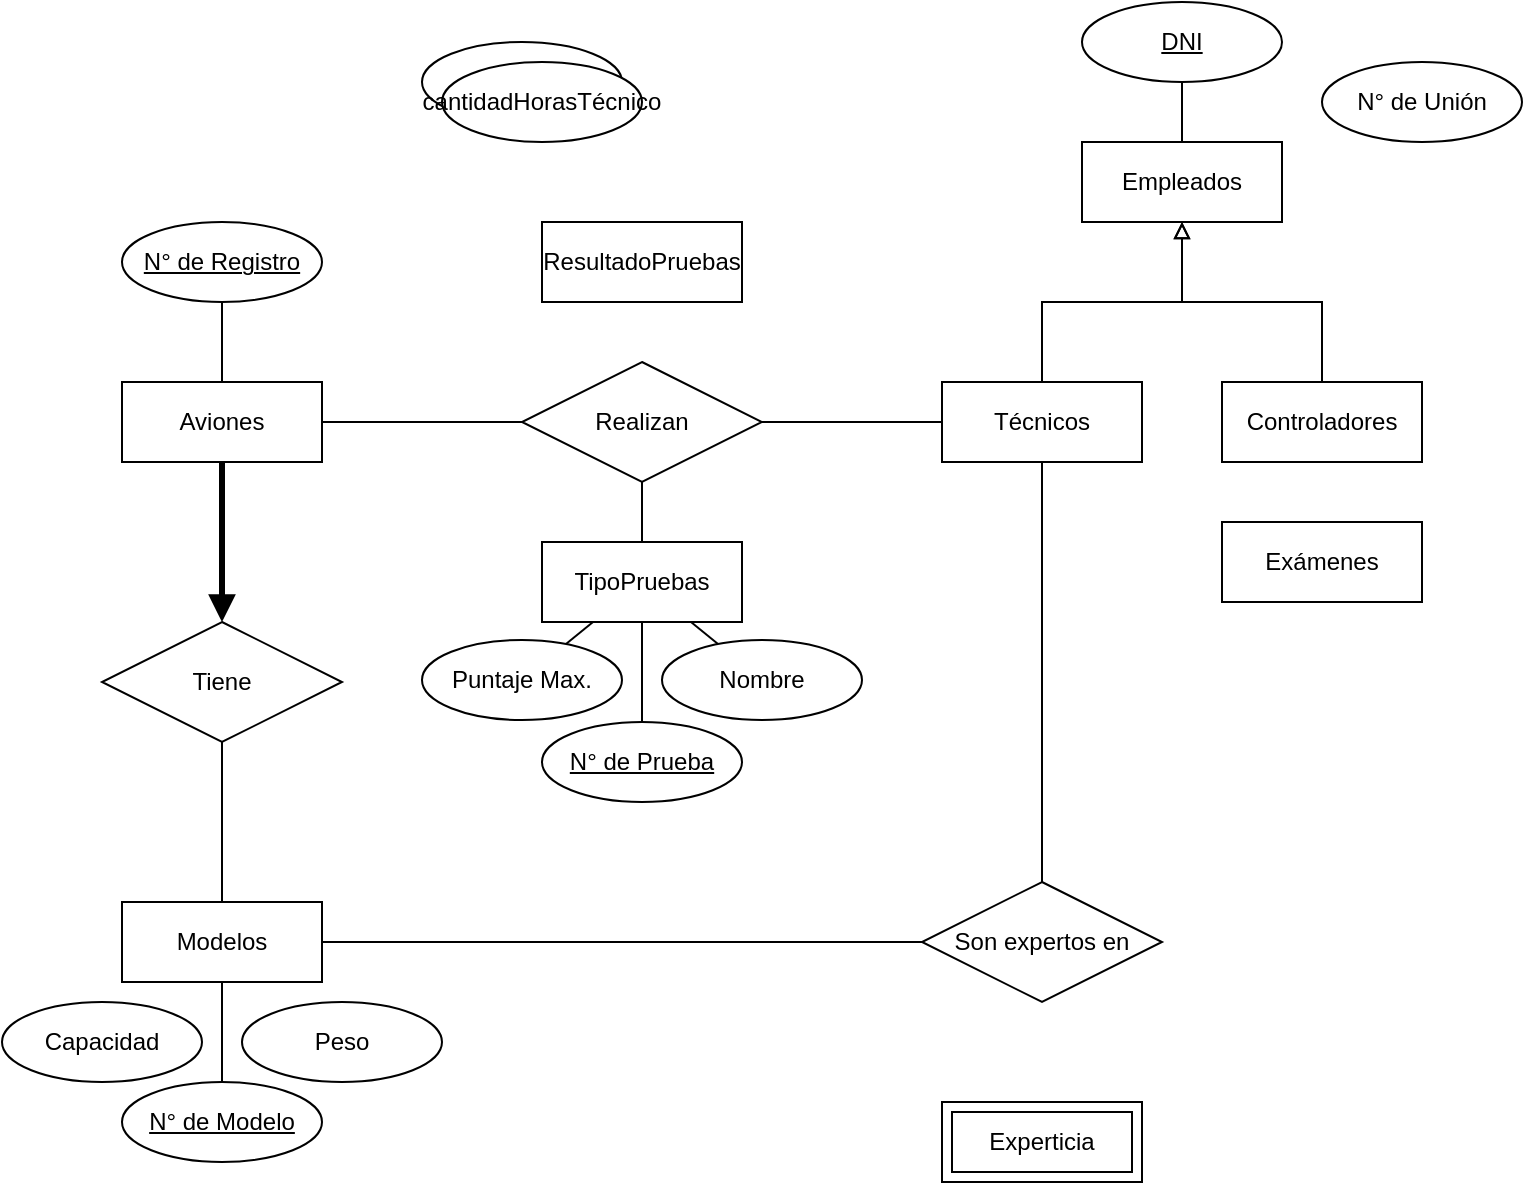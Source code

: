 <mxfile version="21.1.2" type="google">
  <diagram name="Página-1" id="sjZHrM-PBG9tgZj3-xWN">
    <mxGraphModel grid="1" page="1" gridSize="10" guides="1" tooltips="1" connect="1" arrows="1" fold="1" pageScale="1" pageWidth="827" pageHeight="1169" math="0" shadow="0">
      <root>
        <mxCell id="0" />
        <mxCell id="1" parent="0" />
        <mxCell id="2oliP9qAhRGodSJ0gBuq-15" style="edgeStyle=orthogonalEdgeStyle;rounded=0;orthogonalLoop=1;jettySize=auto;html=1;endArrow=block;endFill=1;strokeWidth=3;" edge="1" parent="1" source="2oliP9qAhRGodSJ0gBuq-1" target="2oliP9qAhRGodSJ0gBuq-14">
          <mxGeometry relative="1" as="geometry">
            <mxPoint x="129" y="369" as="targetPoint" />
          </mxGeometry>
        </mxCell>
        <mxCell id="2oliP9qAhRGodSJ0gBuq-34" style="edgeStyle=orthogonalEdgeStyle;rounded=0;orthogonalLoop=1;jettySize=auto;html=1;endArrow=none;endFill=0;" edge="1" parent="1" source="2oliP9qAhRGodSJ0gBuq-1" target="2oliP9qAhRGodSJ0gBuq-30">
          <mxGeometry relative="1" as="geometry" />
        </mxCell>
        <mxCell id="2oliP9qAhRGodSJ0gBuq-1" value="Aviones" style="whiteSpace=wrap;html=1;align=center;" vertex="1" parent="1">
          <mxGeometry x="80" y="280" width="100" height="40" as="geometry" />
        </mxCell>
        <mxCell id="2oliP9qAhRGodSJ0gBuq-16" style="edgeStyle=orthogonalEdgeStyle;rounded=0;orthogonalLoop=1;jettySize=auto;html=1;endArrow=none;endFill=0;" edge="1" parent="1" source="2oliP9qAhRGodSJ0gBuq-2" target="2oliP9qAhRGodSJ0gBuq-14">
          <mxGeometry relative="1" as="geometry">
            <mxPoint x="129" y="504" as="targetPoint" />
          </mxGeometry>
        </mxCell>
        <mxCell id="2oliP9qAhRGodSJ0gBuq-27" style="edgeStyle=orthogonalEdgeStyle;rounded=0;orthogonalLoop=1;jettySize=auto;html=1;endArrow=none;endFill=0;" edge="1" parent="1" source="2oliP9qAhRGodSJ0gBuq-2" target="2oliP9qAhRGodSJ0gBuq-24">
          <mxGeometry relative="1" as="geometry" />
        </mxCell>
        <mxCell id="2oliP9qAhRGodSJ0gBuq-2" value="Modelos" style="whiteSpace=wrap;html=1;align=center;" vertex="1" parent="1">
          <mxGeometry x="80" y="540" width="100" height="40" as="geometry" />
        </mxCell>
        <mxCell id="2oliP9qAhRGodSJ0gBuq-6" style="edgeStyle=orthogonalEdgeStyle;rounded=0;orthogonalLoop=1;jettySize=auto;html=1;endArrow=block;endFill=0;" edge="1" parent="1" source="2oliP9qAhRGodSJ0gBuq-3" target="2oliP9qAhRGodSJ0gBuq-5">
          <mxGeometry relative="1" as="geometry" />
        </mxCell>
        <mxCell id="2oliP9qAhRGodSJ0gBuq-44" style="edgeStyle=orthogonalEdgeStyle;rounded=0;orthogonalLoop=1;jettySize=auto;html=1;endArrow=none;endFill=0;" edge="1" parent="1" source="2oliP9qAhRGodSJ0gBuq-3" target="2oliP9qAhRGodSJ0gBuq-30">
          <mxGeometry relative="1" as="geometry" />
        </mxCell>
        <mxCell id="2oliP9qAhRGodSJ0gBuq-3" value="Técnicos" style="whiteSpace=wrap;html=1;align=center;" vertex="1" parent="1">
          <mxGeometry x="490" y="280" width="100" height="40" as="geometry" />
        </mxCell>
        <mxCell id="2oliP9qAhRGodSJ0gBuq-7" style="edgeStyle=orthogonalEdgeStyle;rounded=0;orthogonalLoop=1;jettySize=auto;html=1;endArrow=block;endFill=0;" edge="1" parent="1" source="2oliP9qAhRGodSJ0gBuq-4" target="2oliP9qAhRGodSJ0gBuq-5">
          <mxGeometry relative="1" as="geometry" />
        </mxCell>
        <mxCell id="2oliP9qAhRGodSJ0gBuq-4" value="Controladores" style="whiteSpace=wrap;html=1;align=center;" vertex="1" parent="1">
          <mxGeometry x="630" y="280" width="100" height="40" as="geometry" />
        </mxCell>
        <mxCell id="2oliP9qAhRGodSJ0gBuq-5" value="Empleados" style="whiteSpace=wrap;html=1;align=center;" vertex="1" parent="1">
          <mxGeometry x="560" y="160" width="100" height="40" as="geometry" />
        </mxCell>
        <mxCell id="2oliP9qAhRGodSJ0gBuq-8" value="Exámenes" style="whiteSpace=wrap;html=1;align=center;" vertex="1" parent="1">
          <mxGeometry x="630" y="350" width="100" height="40" as="geometry" />
        </mxCell>
        <mxCell id="2oliP9qAhRGodSJ0gBuq-9" value="Experticia" style="shape=ext;margin=3;double=1;whiteSpace=wrap;html=1;align=center;" vertex="1" parent="1">
          <mxGeometry x="490" y="640" width="100" height="40" as="geometry" />
        </mxCell>
        <mxCell id="2oliP9qAhRGodSJ0gBuq-11" value="N° de Unión" style="ellipse;whiteSpace=wrap;html=1;align=center;" vertex="1" parent="1">
          <mxGeometry x="680" y="120" width="100" height="40" as="geometry" />
        </mxCell>
        <mxCell id="2oliP9qAhRGodSJ0gBuq-18" style="rounded=0;orthogonalLoop=1;jettySize=auto;html=1;endArrow=none;endFill=0;" edge="1" parent="1" source="2oliP9qAhRGodSJ0gBuq-12" target="2oliP9qAhRGodSJ0gBuq-5">
          <mxGeometry relative="1" as="geometry" />
        </mxCell>
        <mxCell id="2oliP9qAhRGodSJ0gBuq-12" value="DNI" style="ellipse;whiteSpace=wrap;html=1;align=center;fontStyle=4;" vertex="1" parent="1">
          <mxGeometry x="560" y="90" width="100" height="40" as="geometry" />
        </mxCell>
        <mxCell id="2oliP9qAhRGodSJ0gBuq-14" value="Tiene" style="shape=rhombus;perimeter=rhombusPerimeter;whiteSpace=wrap;html=1;align=center;" vertex="1" parent="1">
          <mxGeometry x="70" y="400" width="120" height="60" as="geometry" />
        </mxCell>
        <mxCell id="2oliP9qAhRGodSJ0gBuq-33" style="edgeStyle=orthogonalEdgeStyle;rounded=0;orthogonalLoop=1;jettySize=auto;html=1;endArrow=none;endFill=0;" edge="1" parent="1" source="2oliP9qAhRGodSJ0gBuq-17" target="2oliP9qAhRGodSJ0gBuq-30">
          <mxGeometry relative="1" as="geometry" />
        </mxCell>
        <mxCell id="2oliP9qAhRGodSJ0gBuq-17" value="TipoPruebas" style="whiteSpace=wrap;html=1;align=center;" vertex="1" parent="1">
          <mxGeometry x="290" y="360" width="100" height="40" as="geometry" />
        </mxCell>
        <mxCell id="2oliP9qAhRGodSJ0gBuq-21" style="rounded=0;orthogonalLoop=1;jettySize=auto;html=1;endArrow=none;endFill=0;" edge="1" parent="1" source="2oliP9qAhRGodSJ0gBuq-20" target="2oliP9qAhRGodSJ0gBuq-1">
          <mxGeometry relative="1" as="geometry" />
        </mxCell>
        <mxCell id="2oliP9qAhRGodSJ0gBuq-20" value="N° de Registro" style="ellipse;whiteSpace=wrap;html=1;align=center;fontStyle=4;" vertex="1" parent="1">
          <mxGeometry x="80" y="200" width="100" height="40" as="geometry" />
        </mxCell>
        <mxCell id="2oliP9qAhRGodSJ0gBuq-23" style="edgeStyle=orthogonalEdgeStyle;rounded=0;orthogonalLoop=1;jettySize=auto;html=1;endArrow=none;endFill=0;" edge="1" parent="1" source="2oliP9qAhRGodSJ0gBuq-22" target="2oliP9qAhRGodSJ0gBuq-2">
          <mxGeometry relative="1" as="geometry" />
        </mxCell>
        <mxCell id="2oliP9qAhRGodSJ0gBuq-22" value="N° de Modelo" style="ellipse;whiteSpace=wrap;html=1;align=center;fontStyle=4;" vertex="1" parent="1">
          <mxGeometry x="80" y="630" width="100" height="40" as="geometry" />
        </mxCell>
        <mxCell id="2oliP9qAhRGodSJ0gBuq-48" style="edgeStyle=orthogonalEdgeStyle;rounded=0;orthogonalLoop=1;jettySize=auto;html=1;endArrow=none;endFill=0;" edge="1" parent="1" source="2oliP9qAhRGodSJ0gBuq-24" target="2oliP9qAhRGodSJ0gBuq-3">
          <mxGeometry relative="1" as="geometry" />
        </mxCell>
        <mxCell id="2oliP9qAhRGodSJ0gBuq-24" value="Son expertos en" style="shape=rhombus;perimeter=rhombusPerimeter;whiteSpace=wrap;html=1;align=center;" vertex="1" parent="1">
          <mxGeometry x="480" y="530" width="120" height="60" as="geometry" />
        </mxCell>
        <mxCell id="2oliP9qAhRGodSJ0gBuq-45" style="rounded=0;orthogonalLoop=1;jettySize=auto;html=1;endArrow=none;endFill=0;" edge="1" parent="1" source="2oliP9qAhRGodSJ0gBuq-29" target="2oliP9qAhRGodSJ0gBuq-17">
          <mxGeometry relative="1" as="geometry" />
        </mxCell>
        <mxCell id="2oliP9qAhRGodSJ0gBuq-29" value="Puntaje Max." style="ellipse;whiteSpace=wrap;html=1;align=center;" vertex="1" parent="1">
          <mxGeometry x="230" y="409" width="100" height="40" as="geometry" />
        </mxCell>
        <mxCell id="2oliP9qAhRGodSJ0gBuq-30" value="Realizan" style="shape=rhombus;perimeter=rhombusPerimeter;whiteSpace=wrap;html=1;align=center;" vertex="1" parent="1">
          <mxGeometry x="280" y="270" width="120" height="60" as="geometry" />
        </mxCell>
        <mxCell id="2oliP9qAhRGodSJ0gBuq-46" style="edgeStyle=orthogonalEdgeStyle;rounded=0;orthogonalLoop=1;jettySize=auto;html=1;endArrow=none;endFill=0;" edge="1" parent="1" source="2oliP9qAhRGodSJ0gBuq-37" target="2oliP9qAhRGodSJ0gBuq-17">
          <mxGeometry relative="1" as="geometry" />
        </mxCell>
        <mxCell id="2oliP9qAhRGodSJ0gBuq-37" value="N° de Prueba" style="ellipse;whiteSpace=wrap;html=1;align=center;fontStyle=4;" vertex="1" parent="1">
          <mxGeometry x="290" y="450" width="100" height="40" as="geometry" />
        </mxCell>
        <mxCell id="2oliP9qAhRGodSJ0gBuq-47" style="rounded=0;orthogonalLoop=1;jettySize=auto;html=1;endArrow=none;endFill=0;" edge="1" parent="1" source="2oliP9qAhRGodSJ0gBuq-39" target="2oliP9qAhRGodSJ0gBuq-17">
          <mxGeometry relative="1" as="geometry" />
        </mxCell>
        <mxCell id="2oliP9qAhRGodSJ0gBuq-39" value="Nombre" style="ellipse;whiteSpace=wrap;html=1;align=center;" vertex="1" parent="1">
          <mxGeometry x="350" y="409" width="100" height="40" as="geometry" />
        </mxCell>
        <mxCell id="2oliP9qAhRGodSJ0gBuq-42" value="Capacidad" style="ellipse;whiteSpace=wrap;html=1;align=center;" vertex="1" parent="1">
          <mxGeometry x="20" y="590" width="100" height="40" as="geometry" />
        </mxCell>
        <mxCell id="2oliP9qAhRGodSJ0gBuq-43" value="Peso" style="ellipse;whiteSpace=wrap;html=1;align=center;" vertex="1" parent="1">
          <mxGeometry x="140" y="590" width="100" height="40" as="geometry" />
        </mxCell>
        <mxCell id="2oliP9qAhRGodSJ0gBuq-49" value="ResultadoPruebas" style="whiteSpace=wrap;html=1;align=center;" vertex="1" parent="1">
          <mxGeometry x="290" y="200" width="100" height="40" as="geometry" />
        </mxCell>
        <mxCell id="2oliP9qAhRGodSJ0gBuq-50" value="fecha" style="ellipse;whiteSpace=wrap;html=1;align=center;" vertex="1" parent="1">
          <mxGeometry x="230" y="110" width="100" height="40" as="geometry" />
        </mxCell>
        <mxCell id="2oliP9qAhRGodSJ0gBuq-51" value="cantidadHorasTécnico" style="ellipse;whiteSpace=wrap;html=1;align=center;" vertex="1" parent="1">
          <mxGeometry x="240" y="120" width="100" height="40" as="geometry" />
        </mxCell>
      </root>
    </mxGraphModel>
  </diagram>
</mxfile>
